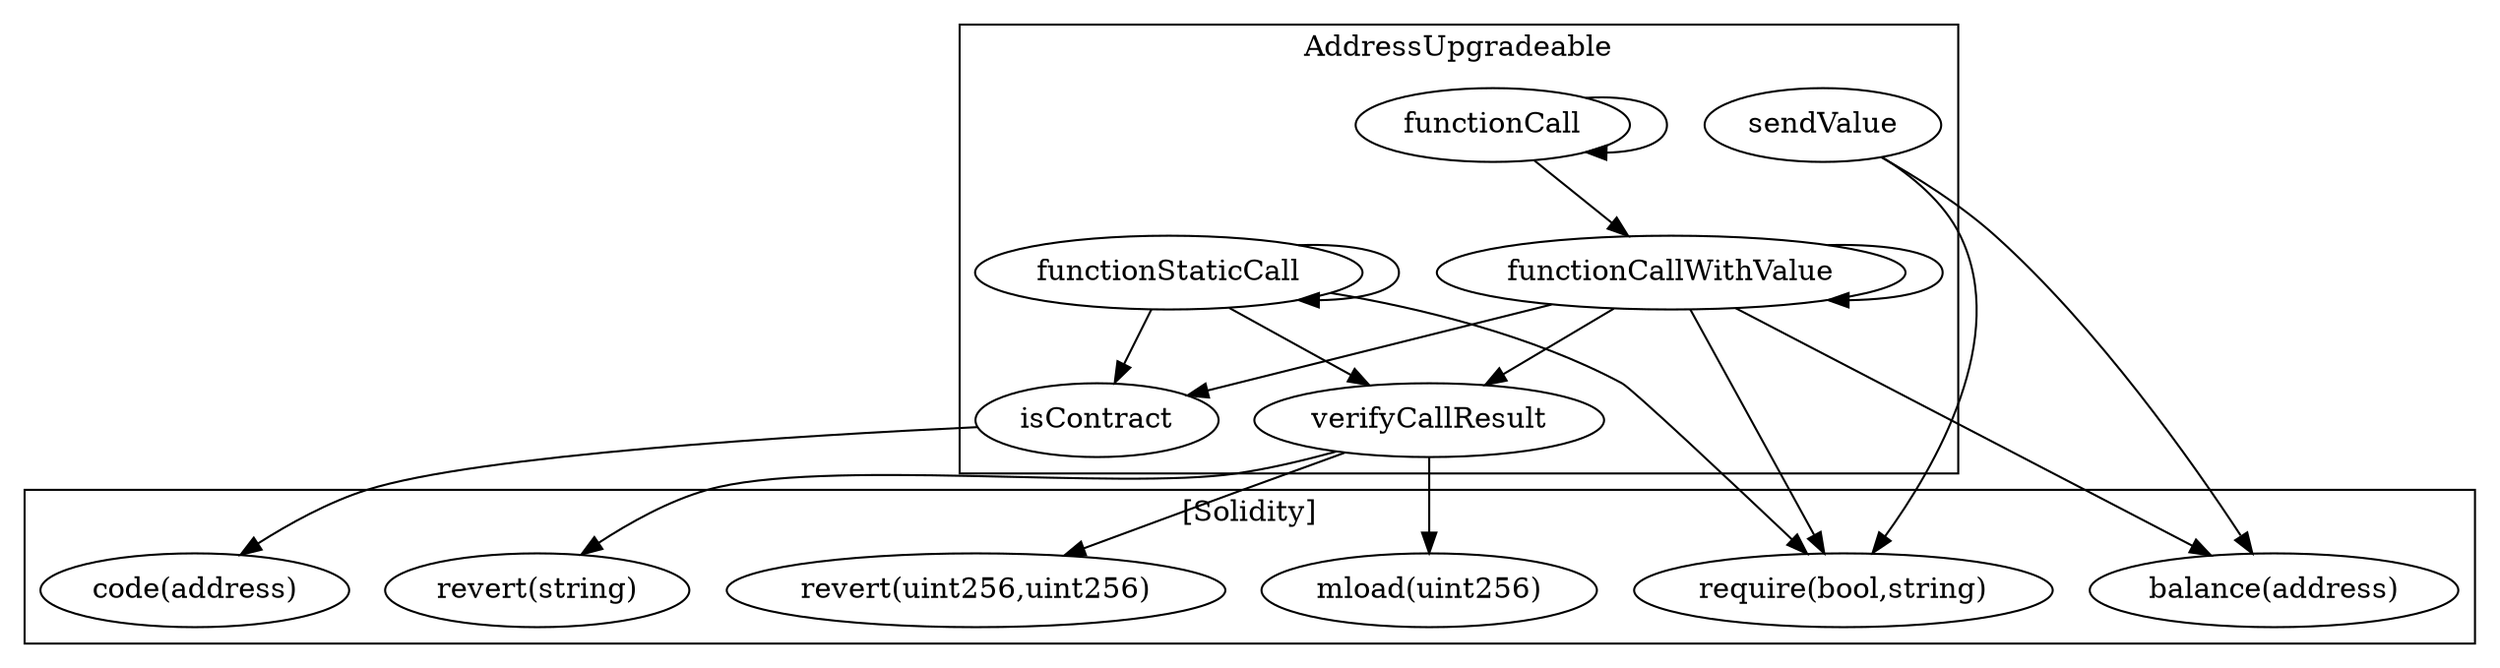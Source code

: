 strict digraph {
subgraph cluster_1948_AddressUpgradeable {
label = "AddressUpgradeable"
"1948_sendValue" [label="sendValue"]
"1948_functionCallWithValue" [label="functionCallWithValue"]
"1948_functionCall" [label="functionCall"]
"1948_verifyCallResult" [label="verifyCallResult"]
"1948_isContract" [label="isContract"]
"1948_functionStaticCall" [label="functionStaticCall"]
"1948_functionCallWithValue" -> "1948_functionCallWithValue"
"1948_functionStaticCall" -> "1948_verifyCallResult"
"1948_functionCall" -> "1948_functionCallWithValue"
"1948_functionCall" -> "1948_functionCall"
"1948_functionCallWithValue" -> "1948_isContract"
"1948_functionStaticCall" -> "1948_isContract"
"1948_functionCallWithValue" -> "1948_verifyCallResult"
"1948_functionStaticCall" -> "1948_functionStaticCall"
}subgraph cluster_solidity {
label = "[Solidity]"
"revert(string)" 
"mload(uint256)" 
"require(bool,string)" 
"balance(address)" 
"revert(uint256,uint256)" 
"code(address)" 
"1948_functionCallWithValue" -> "balance(address)"
"1948_verifyCallResult" -> "revert(uint256,uint256)"
"1948_isContract" -> "code(address)"
"1948_verifyCallResult" -> "revert(string)"
"1948_functionStaticCall" -> "require(bool,string)"
"1948_sendValue" -> "balance(address)"
"1948_verifyCallResult" -> "mload(uint256)"
"1948_sendValue" -> "require(bool,string)"
"1948_functionCallWithValue" -> "require(bool,string)"
}
}